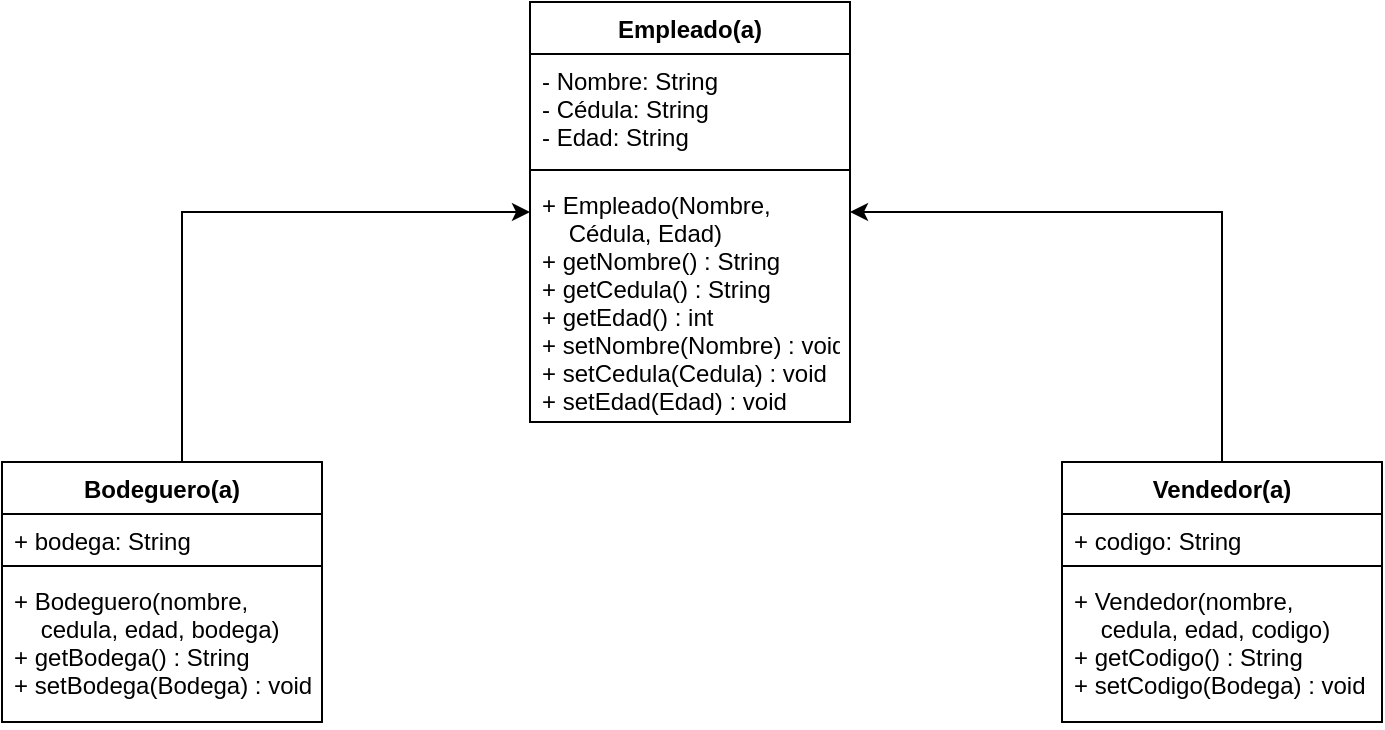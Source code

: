 <mxfile version="14.8.0" type="device"><diagram id="osNXj728hQeIDJqjsFmU" name="Page-1"><mxGraphModel dx="1422" dy="762" grid="1" gridSize="10" guides="1" tooltips="1" connect="1" arrows="1" fold="1" page="1" pageScale="1" pageWidth="827" pageHeight="1169" math="0" shadow="0"><root><mxCell id="0"/><mxCell id="1" parent="0"/><mxCell id="QW0SgHAJ9JZ1BQAXaANa-1" value="Empleado(a)" style="swimlane;fontStyle=1;align=center;verticalAlign=top;childLayout=stackLayout;horizontal=1;startSize=26;horizontalStack=0;resizeParent=1;resizeParentMax=0;resizeLast=0;collapsible=1;marginBottom=0;" vertex="1" parent="1"><mxGeometry x="334" y="80" width="160" height="210" as="geometry"/></mxCell><mxCell id="QW0SgHAJ9JZ1BQAXaANa-2" value="- Nombre: String&#10;- Cédula: String&#10;- Edad: String" style="text;strokeColor=none;fillColor=none;align=left;verticalAlign=top;spacingLeft=4;spacingRight=4;overflow=hidden;rotatable=0;points=[[0,0.5],[1,0.5]];portConstraint=eastwest;" vertex="1" parent="QW0SgHAJ9JZ1BQAXaANa-1"><mxGeometry y="26" width="160" height="54" as="geometry"/></mxCell><mxCell id="QW0SgHAJ9JZ1BQAXaANa-3" value="" style="line;strokeWidth=1;fillColor=none;align=left;verticalAlign=middle;spacingTop=-1;spacingLeft=3;spacingRight=3;rotatable=0;labelPosition=right;points=[];portConstraint=eastwest;" vertex="1" parent="QW0SgHAJ9JZ1BQAXaANa-1"><mxGeometry y="80" width="160" height="8" as="geometry"/></mxCell><mxCell id="QW0SgHAJ9JZ1BQAXaANa-4" value="+ Empleado(Nombre, &#10;    Cédula, Edad)&#10;+ getNombre() : String&#10;+ getCedula() : String&#10;+ getEdad() : int&#10;+ setNombre(Nombre) : void&#10;+ setCedula(Cedula) : void&#10;+ setEdad(Edad) : void" style="text;strokeColor=none;fillColor=none;align=left;verticalAlign=top;spacingLeft=4;spacingRight=4;overflow=hidden;rotatable=0;points=[[0,0.5],[1,0.5]];portConstraint=eastwest;" vertex="1" parent="QW0SgHAJ9JZ1BQAXaANa-1"><mxGeometry y="88" width="160" height="122" as="geometry"/></mxCell><mxCell id="QW0SgHAJ9JZ1BQAXaANa-14" style="edgeStyle=orthogonalEdgeStyle;rounded=0;orthogonalLoop=1;jettySize=auto;html=1;" edge="1" parent="1" source="QW0SgHAJ9JZ1BQAXaANa-5" target="QW0SgHAJ9JZ1BQAXaANa-1"><mxGeometry relative="1" as="geometry"><Array as="points"><mxPoint x="160" y="185"/></Array></mxGeometry></mxCell><mxCell id="QW0SgHAJ9JZ1BQAXaANa-5" value="Bodeguero(a)" style="swimlane;fontStyle=1;align=center;verticalAlign=top;childLayout=stackLayout;horizontal=1;startSize=26;horizontalStack=0;resizeParent=1;resizeParentMax=0;resizeLast=0;collapsible=1;marginBottom=0;" vertex="1" parent="1"><mxGeometry x="70" y="310" width="160" height="130" as="geometry"/></mxCell><mxCell id="QW0SgHAJ9JZ1BQAXaANa-6" value="+ bodega: String" style="text;strokeColor=none;fillColor=none;align=left;verticalAlign=top;spacingLeft=4;spacingRight=4;overflow=hidden;rotatable=0;points=[[0,0.5],[1,0.5]];portConstraint=eastwest;" vertex="1" parent="QW0SgHAJ9JZ1BQAXaANa-5"><mxGeometry y="26" width="160" height="22" as="geometry"/></mxCell><mxCell id="QW0SgHAJ9JZ1BQAXaANa-7" value="" style="line;strokeWidth=1;fillColor=none;align=left;verticalAlign=middle;spacingTop=-1;spacingLeft=3;spacingRight=3;rotatable=0;labelPosition=right;points=[];portConstraint=eastwest;" vertex="1" parent="QW0SgHAJ9JZ1BQAXaANa-5"><mxGeometry y="48" width="160" height="8" as="geometry"/></mxCell><mxCell id="QW0SgHAJ9JZ1BQAXaANa-8" value="+ Bodeguero(nombre, &#10;    cedula, edad, bodega)&#10;+ getBodega() : String&#10;+ setBodega(Bodega) : void" style="text;strokeColor=none;fillColor=none;align=left;verticalAlign=top;spacingLeft=4;spacingRight=4;overflow=hidden;rotatable=0;points=[[0,0.5],[1,0.5]];portConstraint=eastwest;" vertex="1" parent="QW0SgHAJ9JZ1BQAXaANa-5"><mxGeometry y="56" width="160" height="74" as="geometry"/></mxCell><mxCell id="QW0SgHAJ9JZ1BQAXaANa-13" style="edgeStyle=orthogonalEdgeStyle;rounded=0;orthogonalLoop=1;jettySize=auto;html=1;" edge="1" parent="1" source="QW0SgHAJ9JZ1BQAXaANa-9" target="QW0SgHAJ9JZ1BQAXaANa-1"><mxGeometry relative="1" as="geometry"><Array as="points"><mxPoint x="680" y="185"/></Array></mxGeometry></mxCell><mxCell id="QW0SgHAJ9JZ1BQAXaANa-9" value="Vendedor(a)" style="swimlane;fontStyle=1;align=center;verticalAlign=top;childLayout=stackLayout;horizontal=1;startSize=26;horizontalStack=0;resizeParent=1;resizeParentMax=0;resizeLast=0;collapsible=1;marginBottom=0;" vertex="1" parent="1"><mxGeometry x="600" y="310" width="160" height="130" as="geometry"/></mxCell><mxCell id="QW0SgHAJ9JZ1BQAXaANa-10" value="+ codigo: String" style="text;strokeColor=none;fillColor=none;align=left;verticalAlign=top;spacingLeft=4;spacingRight=4;overflow=hidden;rotatable=0;points=[[0,0.5],[1,0.5]];portConstraint=eastwest;" vertex="1" parent="QW0SgHAJ9JZ1BQAXaANa-9"><mxGeometry y="26" width="160" height="22" as="geometry"/></mxCell><mxCell id="QW0SgHAJ9JZ1BQAXaANa-11" value="" style="line;strokeWidth=1;fillColor=none;align=left;verticalAlign=middle;spacingTop=-1;spacingLeft=3;spacingRight=3;rotatable=0;labelPosition=right;points=[];portConstraint=eastwest;" vertex="1" parent="QW0SgHAJ9JZ1BQAXaANa-9"><mxGeometry y="48" width="160" height="8" as="geometry"/></mxCell><mxCell id="QW0SgHAJ9JZ1BQAXaANa-12" value="+ Vendedor(nombre, &#10;    cedula, edad, codigo)&#10;+ getCodigo() : String&#10;+ setCodigo(Bodega) : void" style="text;strokeColor=none;fillColor=none;align=left;verticalAlign=top;spacingLeft=4;spacingRight=4;overflow=hidden;rotatable=0;points=[[0,0.5],[1,0.5]];portConstraint=eastwest;" vertex="1" parent="QW0SgHAJ9JZ1BQAXaANa-9"><mxGeometry y="56" width="160" height="74" as="geometry"/></mxCell></root></mxGraphModel></diagram></mxfile>